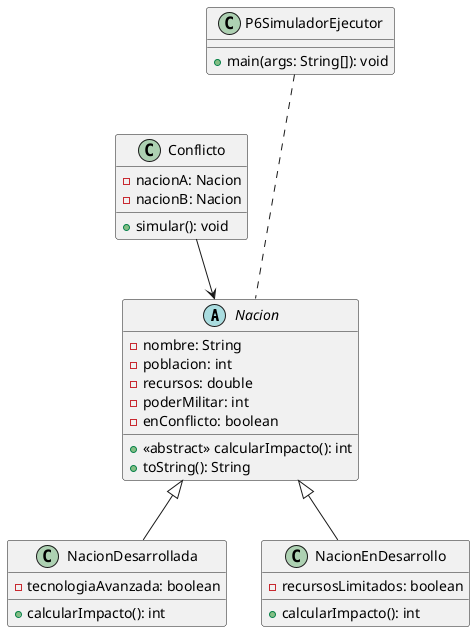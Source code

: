 @startuml
abstract class Nacion {
    - nombre: String
    - poblacion: int
    - recursos: double
    - poderMilitar: int
    - enConflicto: boolean
    + <<abstract>> calcularImpacto(): int
    + toString(): String
}

class NacionDesarrollada {
    - tecnologiaAvanzada: boolean
    + calcularImpacto(): int
}

class NacionEnDesarrollo {
    - recursosLimitados: boolean
    + calcularImpacto(): int
}

class Conflicto {
    - nacionA: Nacion
    - nacionB: Nacion
    + simular(): void
}

class P6SimuladorEjecutor {
    + main(args: String[]): void
}

Nacion <|-- NacionDesarrollada
Nacion <|-- NacionEnDesarrollo
Conflicto --> Nacion
P6SimuladorEjecutor ... Nacion
@enduml

